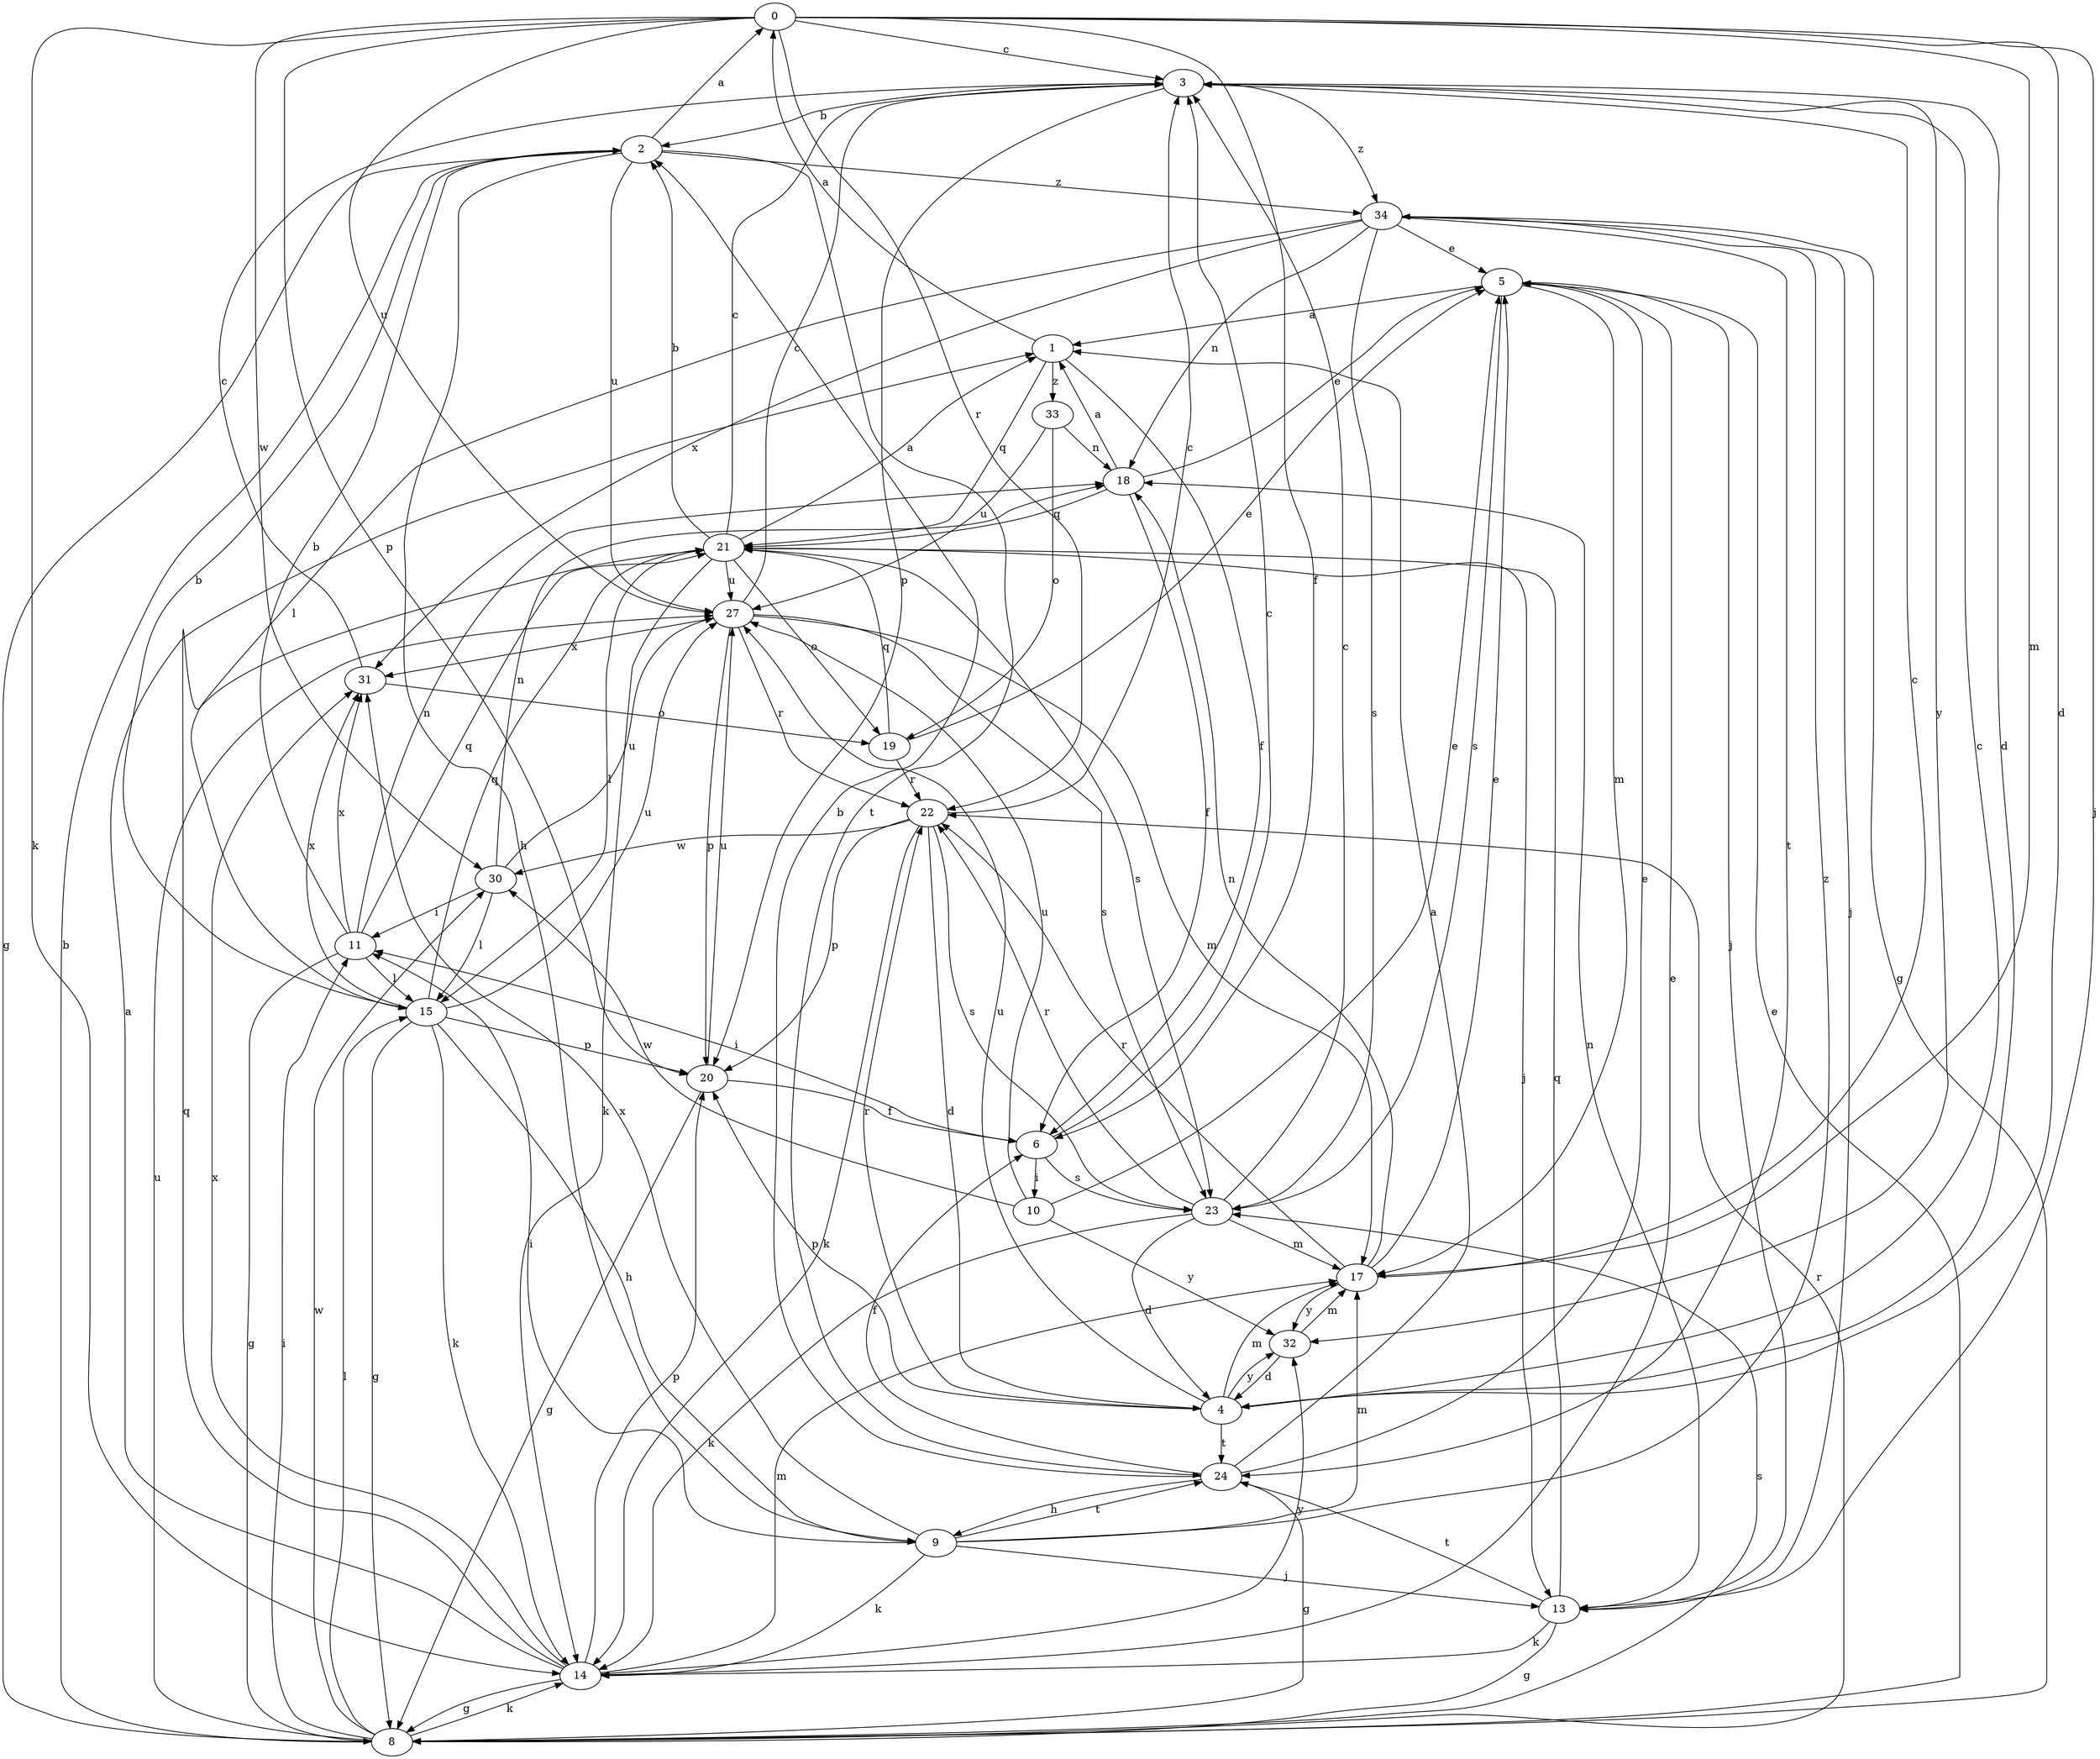 strict digraph  {
0;
1;
2;
3;
4;
5;
6;
8;
9;
10;
11;
13;
14;
15;
17;
18;
19;
20;
21;
22;
23;
24;
27;
30;
31;
32;
33;
34;
0 -> 3  [label=c];
0 -> 4  [label=d];
0 -> 6  [label=f];
0 -> 13  [label=j];
0 -> 14  [label=k];
0 -> 17  [label=m];
0 -> 20  [label=p];
0 -> 22  [label=r];
0 -> 27  [label=u];
0 -> 30  [label=w];
1 -> 0  [label=a];
1 -> 6  [label=f];
1 -> 21  [label=q];
1 -> 33  [label=z];
2 -> 0  [label=a];
2 -> 8  [label=g];
2 -> 9  [label=h];
2 -> 24  [label=t];
2 -> 27  [label=u];
2 -> 34  [label=z];
3 -> 2  [label=b];
3 -> 4  [label=d];
3 -> 20  [label=p];
3 -> 32  [label=y];
3 -> 34  [label=z];
4 -> 3  [label=c];
4 -> 17  [label=m];
4 -> 20  [label=p];
4 -> 22  [label=r];
4 -> 24  [label=t];
4 -> 27  [label=u];
4 -> 32  [label=y];
5 -> 1  [label=a];
5 -> 13  [label=j];
5 -> 17  [label=m];
5 -> 23  [label=s];
6 -> 3  [label=c];
6 -> 10  [label=i];
6 -> 11  [label=i];
6 -> 23  [label=s];
8 -> 2  [label=b];
8 -> 5  [label=e];
8 -> 11  [label=i];
8 -> 14  [label=k];
8 -> 15  [label=l];
8 -> 22  [label=r];
8 -> 23  [label=s];
8 -> 27  [label=u];
8 -> 30  [label=w];
9 -> 11  [label=i];
9 -> 13  [label=j];
9 -> 14  [label=k];
9 -> 17  [label=m];
9 -> 24  [label=t];
9 -> 31  [label=x];
9 -> 34  [label=z];
10 -> 5  [label=e];
10 -> 27  [label=u];
10 -> 30  [label=w];
10 -> 32  [label=y];
11 -> 2  [label=b];
11 -> 8  [label=g];
11 -> 15  [label=l];
11 -> 18  [label=n];
11 -> 21  [label=q];
11 -> 31  [label=x];
13 -> 8  [label=g];
13 -> 14  [label=k];
13 -> 18  [label=n];
13 -> 21  [label=q];
13 -> 24  [label=t];
14 -> 1  [label=a];
14 -> 5  [label=e];
14 -> 8  [label=g];
14 -> 17  [label=m];
14 -> 20  [label=p];
14 -> 21  [label=q];
14 -> 31  [label=x];
14 -> 32  [label=y];
15 -> 2  [label=b];
15 -> 8  [label=g];
15 -> 9  [label=h];
15 -> 14  [label=k];
15 -> 20  [label=p];
15 -> 21  [label=q];
15 -> 27  [label=u];
15 -> 31  [label=x];
17 -> 3  [label=c];
17 -> 5  [label=e];
17 -> 18  [label=n];
17 -> 22  [label=r];
17 -> 32  [label=y];
18 -> 1  [label=a];
18 -> 5  [label=e];
18 -> 6  [label=f];
18 -> 21  [label=q];
19 -> 5  [label=e];
19 -> 21  [label=q];
19 -> 22  [label=r];
20 -> 6  [label=f];
20 -> 8  [label=g];
20 -> 27  [label=u];
21 -> 1  [label=a];
21 -> 2  [label=b];
21 -> 3  [label=c];
21 -> 13  [label=j];
21 -> 14  [label=k];
21 -> 15  [label=l];
21 -> 19  [label=o];
21 -> 23  [label=s];
21 -> 27  [label=u];
22 -> 3  [label=c];
22 -> 4  [label=d];
22 -> 14  [label=k];
22 -> 20  [label=p];
22 -> 23  [label=s];
22 -> 30  [label=w];
23 -> 3  [label=c];
23 -> 4  [label=d];
23 -> 14  [label=k];
23 -> 17  [label=m];
23 -> 22  [label=r];
24 -> 1  [label=a];
24 -> 2  [label=b];
24 -> 5  [label=e];
24 -> 6  [label=f];
24 -> 8  [label=g];
24 -> 9  [label=h];
27 -> 3  [label=c];
27 -> 17  [label=m];
27 -> 20  [label=p];
27 -> 22  [label=r];
27 -> 23  [label=s];
27 -> 31  [label=x];
30 -> 11  [label=i];
30 -> 15  [label=l];
30 -> 18  [label=n];
30 -> 27  [label=u];
31 -> 3  [label=c];
31 -> 19  [label=o];
32 -> 4  [label=d];
32 -> 17  [label=m];
33 -> 18  [label=n];
33 -> 19  [label=o];
33 -> 27  [label=u];
34 -> 5  [label=e];
34 -> 8  [label=g];
34 -> 13  [label=j];
34 -> 15  [label=l];
34 -> 18  [label=n];
34 -> 23  [label=s];
34 -> 24  [label=t];
34 -> 31  [label=x];
}
